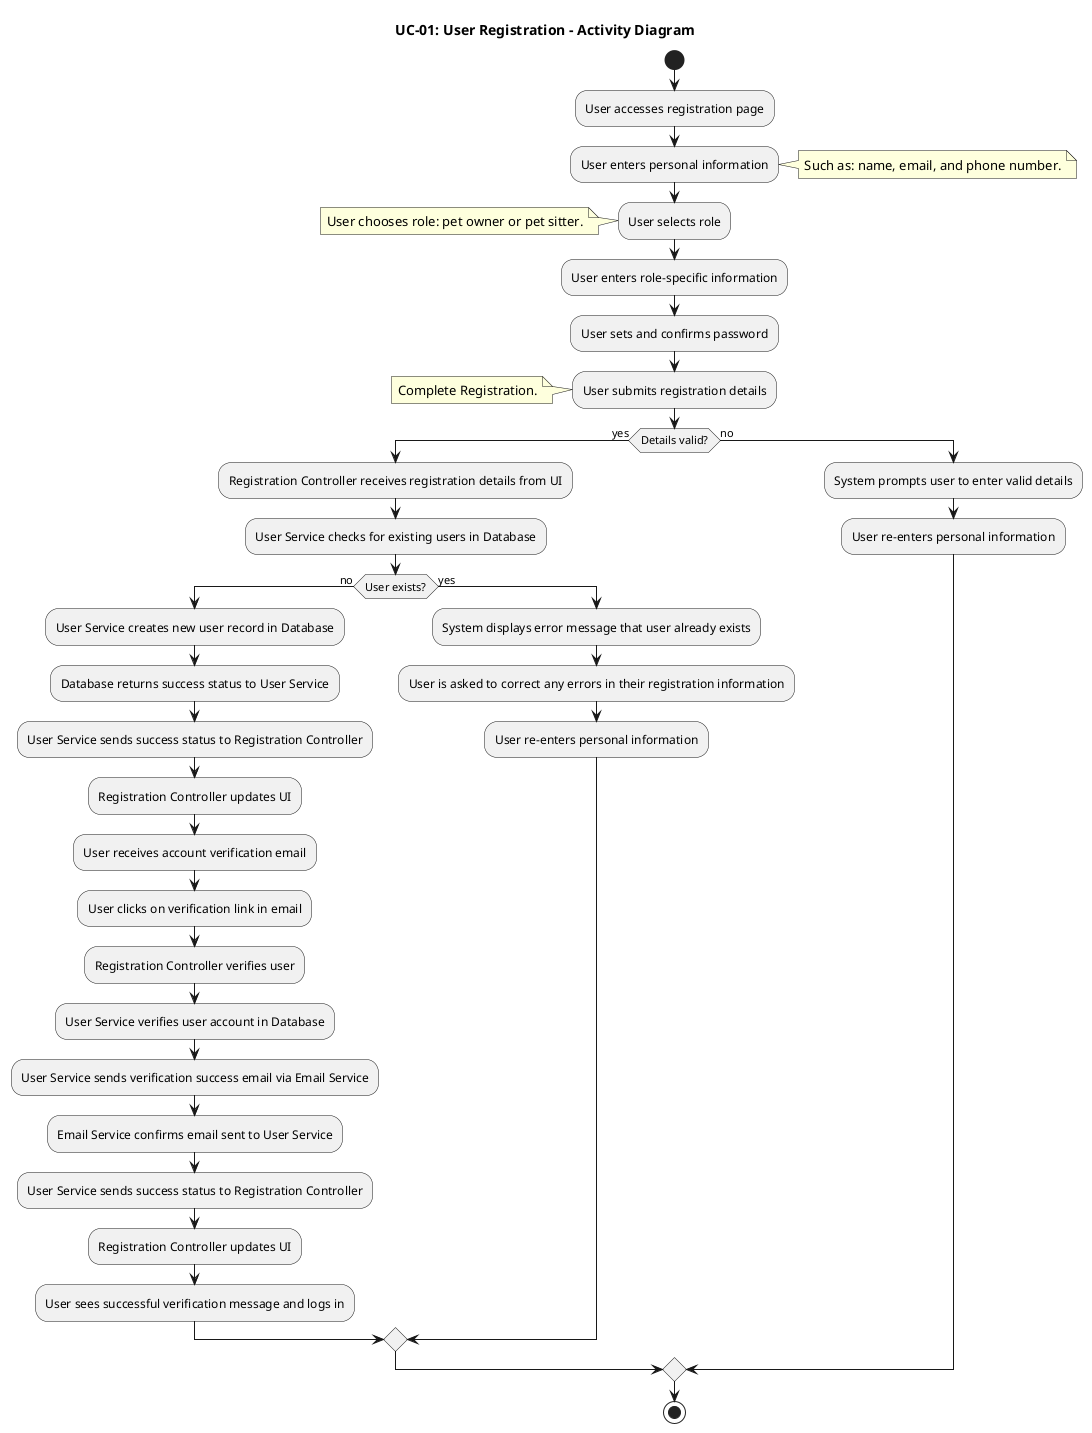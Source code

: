 @startuml
title UC-01: User Registration - Activity Diagram

start

:User accesses registration page;

:User enters personal information;
note right: Such as: name, email, and phone number.

:User selects role;
note left: User chooses role: pet owner or pet sitter.

:User enters role-specific information;

:User sets and confirms password;

:User submits registration details;
note left: Complete Registration.

if (Details valid?) then (yes)
  
  :Registration Controller receives registration details from UI;

  :User Service checks for existing users in Database;

  if (User exists?) then (no)
  
    :User Service creates new user record in Database;

    :Database returns success status to User Service;

    :User Service sends success status to Registration Controller;

    :Registration Controller updates UI;

    :User receives account verification email;

    :User clicks on verification link in email;

    :Registration Controller verifies user;

    :User Service verifies user account in Database;

    :User Service sends verification success email via Email Service;

    :Email Service confirms email sent to User Service;

    :User Service sends success status to Registration Controller;

    :Registration Controller updates UI;

    :User sees successful verification message and logs in;

  else (yes)

    :System displays error message that user already exists;
    :User is asked to correct any errors in their registration information;
    :User re-enters personal information;

  endif

else (no)

  :System prompts user to enter valid details;
  :User re-enters personal information;

endif

stop

@enduml
